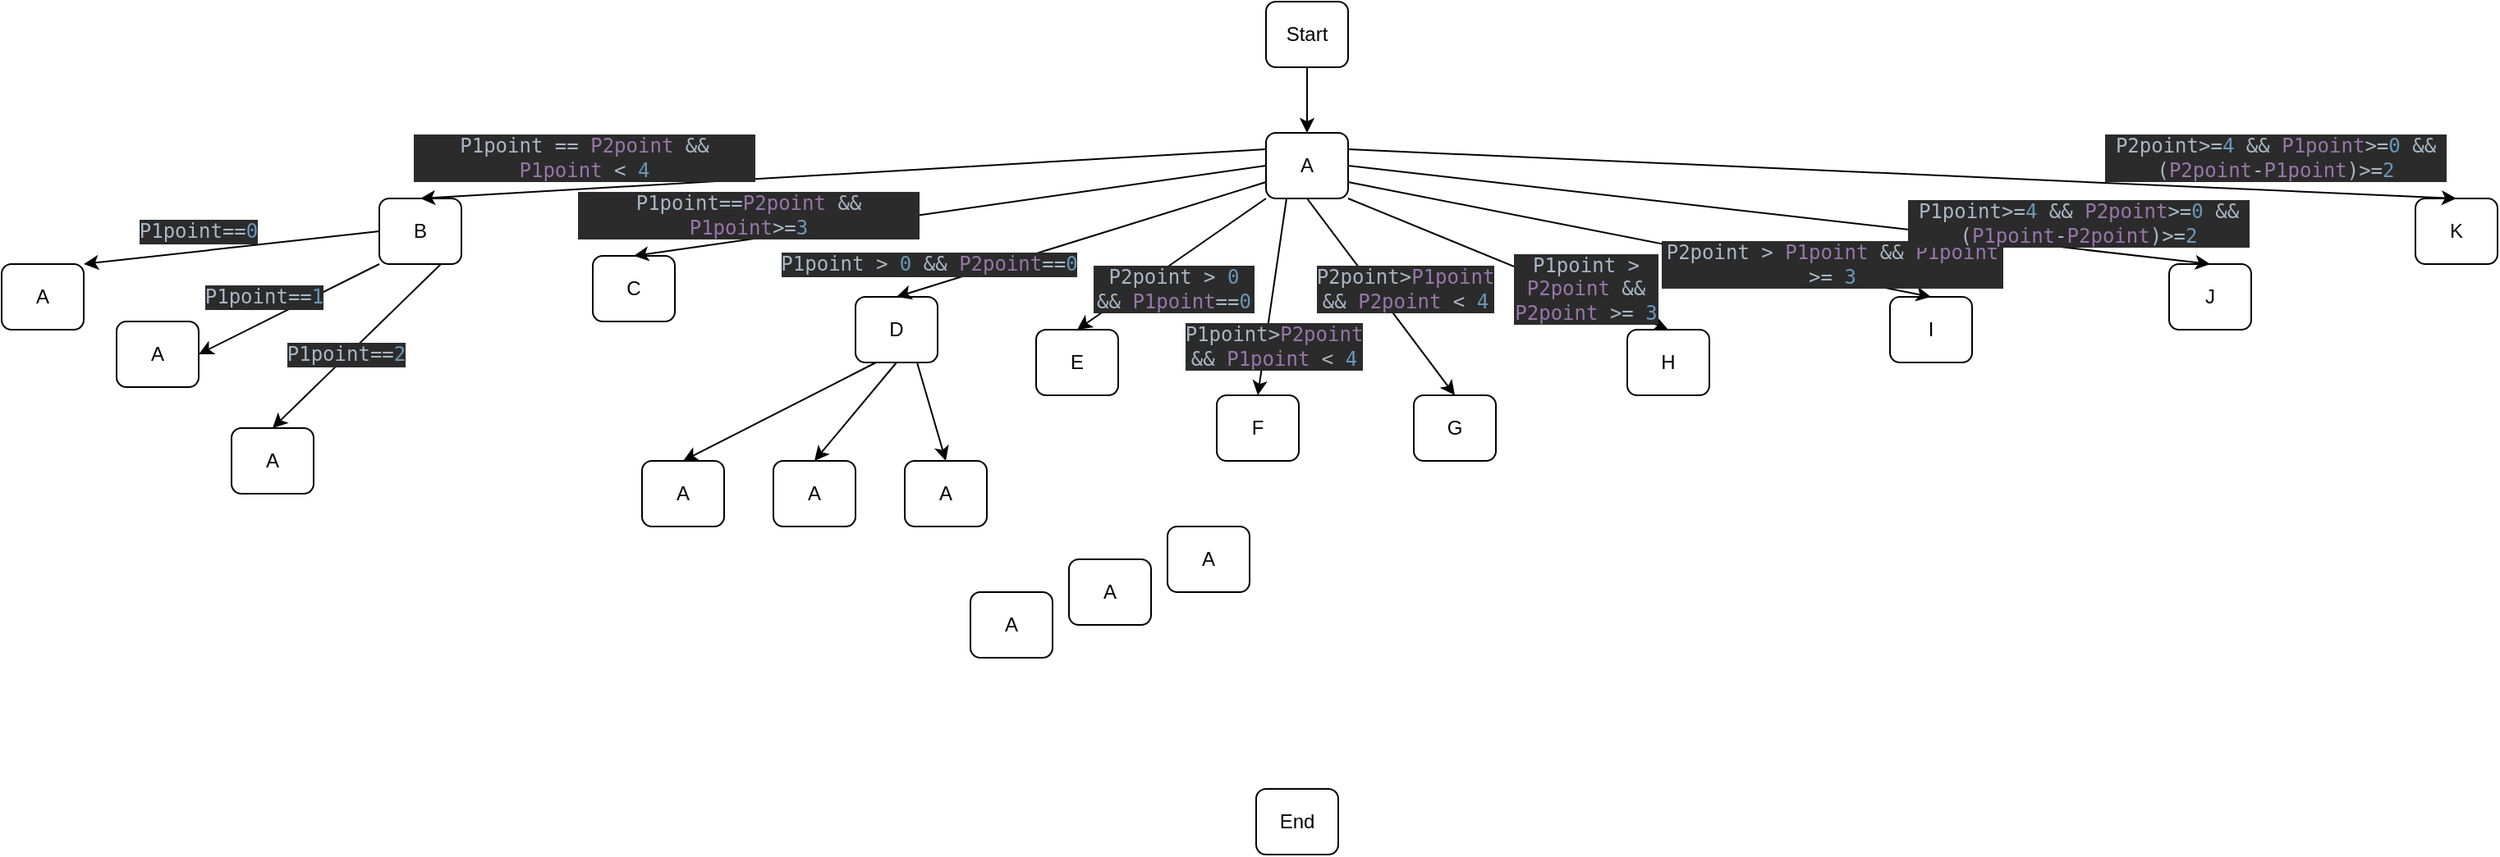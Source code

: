 <mxfile version="22.0.4" type="github">
  <diagram name="Page-1" id="KNPGCJ73LTZy2466NzOY">
    <mxGraphModel dx="2261" dy="790" grid="1" gridSize="10" guides="1" tooltips="1" connect="1" arrows="1" fold="1" page="1" pageScale="1" pageWidth="827" pageHeight="1169" math="0" shadow="0">
      <root>
        <mxCell id="0" />
        <mxCell id="1" parent="0" />
        <mxCell id="Ka95BDHejI1CNaogUQ2g-1" value="Start" style="rounded=1;whiteSpace=wrap;html=1;" vertex="1" parent="1">
          <mxGeometry x="370" y="80" width="50" height="40" as="geometry" />
        </mxCell>
        <mxCell id="Ka95BDHejI1CNaogUQ2g-2" value="A" style="rounded=1;whiteSpace=wrap;html=1;" vertex="1" parent="1">
          <mxGeometry x="370" y="160" width="50" height="40" as="geometry" />
        </mxCell>
        <mxCell id="Ka95BDHejI1CNaogUQ2g-3" value="A" style="rounded=1;whiteSpace=wrap;html=1;" vertex="1" parent="1">
          <mxGeometry x="70" y="360" width="50" height="40" as="geometry" />
        </mxCell>
        <mxCell id="Ka95BDHejI1CNaogUQ2g-4" value="A" style="rounded=1;whiteSpace=wrap;html=1;" vertex="1" parent="1">
          <mxGeometry x="-10" y="360" width="50" height="40" as="geometry" />
        </mxCell>
        <mxCell id="Ka95BDHejI1CNaogUQ2g-5" value="J" style="rounded=1;whiteSpace=wrap;html=1;" vertex="1" parent="1">
          <mxGeometry x="920" y="240" width="50" height="40" as="geometry" />
        </mxCell>
        <mxCell id="Ka95BDHejI1CNaogUQ2g-6" value="D" style="rounded=1;whiteSpace=wrap;html=1;" vertex="1" parent="1">
          <mxGeometry x="120" y="260" width="50" height="40" as="geometry" />
        </mxCell>
        <mxCell id="Ka95BDHejI1CNaogUQ2g-7" value="" style="endArrow=classic;html=1;rounded=0;exitX=0.5;exitY=1;exitDx=0;exitDy=0;entryX=0.5;entryY=0;entryDx=0;entryDy=0;" edge="1" parent="1" source="Ka95BDHejI1CNaogUQ2g-1" target="Ka95BDHejI1CNaogUQ2g-2">
          <mxGeometry width="50" height="50" relative="1" as="geometry">
            <mxPoint x="390" y="420" as="sourcePoint" />
            <mxPoint x="440" y="370" as="targetPoint" />
          </mxGeometry>
        </mxCell>
        <mxCell id="Ka95BDHejI1CNaogUQ2g-8" value="" style="endArrow=classic;html=1;rounded=0;exitX=0.25;exitY=1;exitDx=0;exitDy=0;entryX=0.5;entryY=0;entryDx=0;entryDy=0;" edge="1" parent="1" source="Ka95BDHejI1CNaogUQ2g-6" target="Ka95BDHejI1CNaogUQ2g-4">
          <mxGeometry width="50" height="50" relative="1" as="geometry">
            <mxPoint x="390" y="420" as="sourcePoint" />
            <mxPoint x="440" y="370" as="targetPoint" />
          </mxGeometry>
        </mxCell>
        <mxCell id="Ka95BDHejI1CNaogUQ2g-9" value="" style="endArrow=classic;html=1;rounded=0;exitX=0.5;exitY=1;exitDx=0;exitDy=0;entryX=0.5;entryY=0;entryDx=0;entryDy=0;" edge="1" parent="1" source="Ka95BDHejI1CNaogUQ2g-6" target="Ka95BDHejI1CNaogUQ2g-3">
          <mxGeometry width="50" height="50" relative="1" as="geometry">
            <mxPoint x="390" y="420" as="sourcePoint" />
            <mxPoint x="440" y="370" as="targetPoint" />
          </mxGeometry>
        </mxCell>
        <mxCell id="Ka95BDHejI1CNaogUQ2g-10" value="" style="endArrow=classic;html=1;rounded=0;entryX=0.5;entryY=0;entryDx=0;entryDy=0;exitX=1;exitY=1;exitDx=0;exitDy=0;" edge="1" parent="1" source="Ka95BDHejI1CNaogUQ2g-2" target="Ka95BDHejI1CNaogUQ2g-19">
          <mxGeometry width="50" height="50" relative="1" as="geometry">
            <mxPoint x="390" y="420" as="sourcePoint" />
            <mxPoint x="440" y="370" as="targetPoint" />
          </mxGeometry>
        </mxCell>
        <mxCell id="Ka95BDHejI1CNaogUQ2g-11" value="" style="endArrow=classic;html=1;rounded=0;exitX=0;exitY=1;exitDx=0;exitDy=0;entryX=0.5;entryY=0;entryDx=0;entryDy=0;" edge="1" parent="1" source="Ka95BDHejI1CNaogUQ2g-2" target="Ka95BDHejI1CNaogUQ2g-16">
          <mxGeometry width="50" height="50" relative="1" as="geometry">
            <mxPoint x="390" y="420" as="sourcePoint" />
            <mxPoint x="440" y="370" as="targetPoint" />
          </mxGeometry>
        </mxCell>
        <mxCell id="Ka95BDHejI1CNaogUQ2g-12" value="End" style="rounded=1;whiteSpace=wrap;html=1;" vertex="1" parent="1">
          <mxGeometry x="364" y="560" width="50" height="40" as="geometry" />
        </mxCell>
        <mxCell id="Ka95BDHejI1CNaogUQ2g-13" value="B" style="rounded=1;whiteSpace=wrap;html=1;" vertex="1" parent="1">
          <mxGeometry x="-170" y="200" width="50" height="40" as="geometry" />
        </mxCell>
        <mxCell id="Ka95BDHejI1CNaogUQ2g-14" value="K" style="rounded=1;whiteSpace=wrap;html=1;" vertex="1" parent="1">
          <mxGeometry x="1070" y="200" width="50" height="40" as="geometry" />
        </mxCell>
        <mxCell id="Ka95BDHejI1CNaogUQ2g-15" value="C" style="rounded=1;whiteSpace=wrap;html=1;" vertex="1" parent="1">
          <mxGeometry x="-40" y="235" width="50" height="40" as="geometry" />
        </mxCell>
        <mxCell id="Ka95BDHejI1CNaogUQ2g-16" value="E" style="rounded=1;whiteSpace=wrap;html=1;" vertex="1" parent="1">
          <mxGeometry x="230" y="280" width="50" height="40" as="geometry" />
        </mxCell>
        <mxCell id="Ka95BDHejI1CNaogUQ2g-17" value="F" style="rounded=1;whiteSpace=wrap;html=1;" vertex="1" parent="1">
          <mxGeometry x="340" y="320" width="50" height="40" as="geometry" />
        </mxCell>
        <mxCell id="Ka95BDHejI1CNaogUQ2g-18" value="G" style="rounded=1;whiteSpace=wrap;html=1;" vertex="1" parent="1">
          <mxGeometry x="460" y="320" width="50" height="40" as="geometry" />
        </mxCell>
        <mxCell id="Ka95BDHejI1CNaogUQ2g-19" value="H" style="rounded=1;whiteSpace=wrap;html=1;" vertex="1" parent="1">
          <mxGeometry x="590" y="280" width="50" height="40" as="geometry" />
        </mxCell>
        <mxCell id="Ka95BDHejI1CNaogUQ2g-20" value="I" style="rounded=1;whiteSpace=wrap;html=1;" vertex="1" parent="1">
          <mxGeometry x="750" y="260" width="50" height="40" as="geometry" />
        </mxCell>
        <mxCell id="Ka95BDHejI1CNaogUQ2g-22" value="" style="endArrow=classic;html=1;rounded=0;exitX=0.25;exitY=1;exitDx=0;exitDy=0;entryX=0.5;entryY=0;entryDx=0;entryDy=0;" edge="1" parent="1" source="Ka95BDHejI1CNaogUQ2g-2" target="Ka95BDHejI1CNaogUQ2g-17">
          <mxGeometry width="50" height="50" relative="1" as="geometry">
            <mxPoint x="390" y="420" as="sourcePoint" />
            <mxPoint x="440" y="370" as="targetPoint" />
          </mxGeometry>
        </mxCell>
        <mxCell id="Ka95BDHejI1CNaogUQ2g-24" value="" style="endArrow=classic;html=1;rounded=0;exitX=0;exitY=0.5;exitDx=0;exitDy=0;entryX=0.5;entryY=0;entryDx=0;entryDy=0;" edge="1" parent="1" source="Ka95BDHejI1CNaogUQ2g-2" target="Ka95BDHejI1CNaogUQ2g-15">
          <mxGeometry width="50" height="50" relative="1" as="geometry">
            <mxPoint x="390" y="420" as="sourcePoint" />
            <mxPoint x="440" y="370" as="targetPoint" />
          </mxGeometry>
        </mxCell>
        <mxCell id="Ka95BDHejI1CNaogUQ2g-25" value="" style="endArrow=classic;html=1;rounded=0;exitX=0;exitY=0.25;exitDx=0;exitDy=0;entryX=0.5;entryY=0;entryDx=0;entryDy=0;" edge="1" parent="1" source="Ka95BDHejI1CNaogUQ2g-2" target="Ka95BDHejI1CNaogUQ2g-13">
          <mxGeometry width="50" height="50" relative="1" as="geometry">
            <mxPoint x="390" y="420" as="sourcePoint" />
            <mxPoint x="440" y="370" as="targetPoint" />
          </mxGeometry>
        </mxCell>
        <mxCell id="Ka95BDHejI1CNaogUQ2g-26" value="" style="endArrow=classic;html=1;rounded=0;exitX=1;exitY=0.75;exitDx=0;exitDy=0;entryX=0.5;entryY=0;entryDx=0;entryDy=0;" edge="1" parent="1" source="Ka95BDHejI1CNaogUQ2g-2" target="Ka95BDHejI1CNaogUQ2g-20">
          <mxGeometry width="50" height="50" relative="1" as="geometry">
            <mxPoint x="390" y="420" as="sourcePoint" />
            <mxPoint x="440" y="370" as="targetPoint" />
          </mxGeometry>
        </mxCell>
        <mxCell id="Ka95BDHejI1CNaogUQ2g-27" value="" style="endArrow=classic;html=1;rounded=0;exitX=0.5;exitY=1;exitDx=0;exitDy=0;entryX=0.5;entryY=0;entryDx=0;entryDy=0;" edge="1" parent="1" source="Ka95BDHejI1CNaogUQ2g-2" target="Ka95BDHejI1CNaogUQ2g-18">
          <mxGeometry width="50" height="50" relative="1" as="geometry">
            <mxPoint x="390" y="420" as="sourcePoint" />
            <mxPoint x="440" y="370" as="targetPoint" />
          </mxGeometry>
        </mxCell>
        <mxCell id="Ka95BDHejI1CNaogUQ2g-28" value="" style="endArrow=classic;html=1;rounded=0;exitX=1;exitY=0.25;exitDx=0;exitDy=0;entryX=0.5;entryY=0;entryDx=0;entryDy=0;" edge="1" parent="1" source="Ka95BDHejI1CNaogUQ2g-2" target="Ka95BDHejI1CNaogUQ2g-14">
          <mxGeometry width="50" height="50" relative="1" as="geometry">
            <mxPoint x="390" y="420" as="sourcePoint" />
            <mxPoint x="440" y="370" as="targetPoint" />
          </mxGeometry>
        </mxCell>
        <mxCell id="Ka95BDHejI1CNaogUQ2g-29" value="" style="endArrow=classic;html=1;rounded=0;exitX=1;exitY=0.5;exitDx=0;exitDy=0;entryX=0.5;entryY=0;entryDx=0;entryDy=0;" edge="1" parent="1" source="Ka95BDHejI1CNaogUQ2g-2" target="Ka95BDHejI1CNaogUQ2g-5">
          <mxGeometry width="50" height="50" relative="1" as="geometry">
            <mxPoint x="390" y="420" as="sourcePoint" />
            <mxPoint x="440" y="370" as="targetPoint" />
          </mxGeometry>
        </mxCell>
        <mxCell id="Ka95BDHejI1CNaogUQ2g-30" value="&lt;div style=&quot;background-color: rgb(43, 43, 43); color: rgb(169, 183, 198); font-family: &amp;quot;JetBrains Mono&amp;quot;, monospace;&quot;&gt;P1point == &lt;span style=&quot;color:#9876aa;&quot;&gt;P2point &lt;/span&gt;&amp;amp;&amp;amp; &lt;span style=&quot;color:#9876aa;&quot;&gt;P1point &lt;/span&gt;&amp;lt; &lt;span style=&quot;color:#6897bb;&quot;&gt;4&lt;/span&gt;&lt;/div&gt;" style="text;html=1;strokeColor=none;fillColor=none;align=center;verticalAlign=middle;whiteSpace=wrap;rounded=0;" vertex="1" parent="1">
          <mxGeometry x="-150" y="160" width="210" height="30" as="geometry" />
        </mxCell>
        <mxCell id="Ka95BDHejI1CNaogUQ2g-33" value="&lt;div style=&quot;background-color: rgb(43, 43, 43); color: rgb(169, 183, 198); font-family: &amp;quot;JetBrains Mono&amp;quot;, monospace;&quot;&gt;P2point &amp;gt; &lt;span style=&quot;color:#6897bb;&quot;&gt;0 &lt;/span&gt;&amp;amp;&amp;amp; &lt;span style=&quot;color:#9876aa;&quot;&gt;P1point&lt;/span&gt;==&lt;span style=&quot;color:#6897bb;&quot;&gt;0&lt;/span&gt;&lt;/div&gt;" style="text;html=1;strokeColor=none;fillColor=none;align=center;verticalAlign=middle;whiteSpace=wrap;rounded=0;" vertex="1" parent="1">
          <mxGeometry x="264" y="240" width="100" height="30" as="geometry" />
        </mxCell>
        <mxCell id="Ka95BDHejI1CNaogUQ2g-34" value="&lt;div style=&quot;background-color: rgb(43, 43, 43); color: rgb(169, 183, 198); font-family: &amp;quot;JetBrains Mono&amp;quot;, monospace;&quot;&gt;P2point&amp;gt;&lt;span style=&quot;color:#9876aa;&quot;&gt;P1point &lt;/span&gt;&amp;amp;&amp;amp; &lt;span style=&quot;color:#9876aa;&quot;&gt;P2point &lt;/span&gt;&amp;lt; &lt;span style=&quot;color:#6897bb;&quot;&gt;4&lt;/span&gt;&lt;/div&gt;" style="text;html=1;strokeColor=none;fillColor=none;align=center;verticalAlign=middle;whiteSpace=wrap;rounded=0;" vertex="1" parent="1">
          <mxGeometry x="400" y="240" width="110" height="30" as="geometry" />
        </mxCell>
        <mxCell id="Ka95BDHejI1CNaogUQ2g-35" value="&lt;div style=&quot;background-color: rgb(43, 43, 43); color: rgb(169, 183, 198); font-family: &amp;quot;JetBrains Mono&amp;quot;, monospace;&quot;&gt;P1point &amp;gt; &lt;span style=&quot;color:#9876aa;&quot;&gt;P2point &lt;/span&gt;&amp;amp;&amp;amp; &lt;span style=&quot;color:#9876aa;&quot;&gt;P2point &lt;/span&gt;&amp;gt;= &lt;span style=&quot;color:#6897bb;&quot;&gt;3&lt;/span&gt;&lt;/div&gt;" style="text;html=1;strokeColor=none;fillColor=none;align=center;verticalAlign=middle;whiteSpace=wrap;rounded=0;" vertex="1" parent="1">
          <mxGeometry x="520" y="240" width="90" height="30" as="geometry" />
        </mxCell>
        <mxCell id="Ka95BDHejI1CNaogUQ2g-36" value="&lt;div style=&quot;background-color: rgb(43, 43, 43); color: rgb(169, 183, 198); font-family: &amp;quot;JetBrains Mono&amp;quot;, monospace;&quot;&gt;P2point &amp;gt; &lt;span style=&quot;color:#9876aa;&quot;&gt;P1point &lt;/span&gt;&amp;amp;&amp;amp; &lt;span style=&quot;color:#9876aa;&quot;&gt;P1point &lt;/span&gt;&amp;gt;= &lt;span style=&quot;color:#6897bb;&quot;&gt;3&lt;/span&gt;&lt;/div&gt;" style="text;html=1;strokeColor=none;fillColor=none;align=center;verticalAlign=middle;whiteSpace=wrap;rounded=0;" vertex="1" parent="1">
          <mxGeometry x="610" y="225" width="210" height="30" as="geometry" />
        </mxCell>
        <mxCell id="Ka95BDHejI1CNaogUQ2g-37" value="&lt;div style=&quot;background-color: rgb(43, 43, 43); color: rgb(169, 183, 198); font-family: &amp;quot;JetBrains Mono&amp;quot;, monospace;&quot;&gt;P1point&amp;gt;=&lt;span style=&quot;color:#6897bb;&quot;&gt;4 &lt;/span&gt;&amp;amp;&amp;amp; &lt;span style=&quot;color:#9876aa;&quot;&gt;P2point&lt;/span&gt;&amp;gt;=&lt;span style=&quot;color:#6897bb;&quot;&gt;0 &lt;/span&gt;&amp;amp;&amp;amp; (&lt;span style=&quot;color:#9876aa;&quot;&gt;P1point&lt;/span&gt;-&lt;span style=&quot;color:#9876aa;&quot;&gt;P2point&lt;/span&gt;)&amp;gt;=&lt;span style=&quot;color:#6897bb;&quot;&gt;2&lt;/span&gt;&lt;/div&gt;" style="text;html=1;strokeColor=none;fillColor=none;align=center;verticalAlign=middle;whiteSpace=wrap;rounded=0;" vertex="1" parent="1">
          <mxGeometry x="760" y="200" width="210" height="30" as="geometry" />
        </mxCell>
        <mxCell id="Ka95BDHejI1CNaogUQ2g-38" value="&lt;div style=&quot;background-color: rgb(43, 43, 43); color: rgb(169, 183, 198); font-family: &amp;quot;JetBrains Mono&amp;quot;, monospace;&quot;&gt;P2point&amp;gt;=&lt;span style=&quot;color:#6897bb;&quot;&gt;4 &lt;/span&gt;&amp;amp;&amp;amp; &lt;span style=&quot;color:#9876aa;&quot;&gt;P1point&lt;/span&gt;&amp;gt;=&lt;span style=&quot;color:#6897bb;&quot;&gt;0 &lt;/span&gt;&amp;amp;&amp;amp; (&lt;span style=&quot;color:#9876aa;&quot;&gt;P2point&lt;/span&gt;-&lt;span style=&quot;color:#9876aa;&quot;&gt;P1point&lt;/span&gt;)&amp;gt;=&lt;span style=&quot;color:#6897bb;&quot;&gt;2&lt;/span&gt;&lt;/div&gt;" style="text;html=1;strokeColor=none;fillColor=none;align=center;verticalAlign=middle;whiteSpace=wrap;rounded=0;" vertex="1" parent="1">
          <mxGeometry x="880" y="160" width="210" height="30" as="geometry" />
        </mxCell>
        <mxCell id="Ka95BDHejI1CNaogUQ2g-39" value="" style="endArrow=classic;html=1;rounded=0;exitX=0;exitY=0.75;exitDx=0;exitDy=0;entryX=0.5;entryY=0;entryDx=0;entryDy=0;" edge="1" parent="1" source="Ka95BDHejI1CNaogUQ2g-2" target="Ka95BDHejI1CNaogUQ2g-6">
          <mxGeometry width="50" height="50" relative="1" as="geometry">
            <mxPoint x="370" y="190" as="sourcePoint" />
            <mxPoint x="145" y="260" as="targetPoint" />
          </mxGeometry>
        </mxCell>
        <mxCell id="Ka95BDHejI1CNaogUQ2g-32" value="&lt;div style=&quot;background-color: rgb(43, 43, 43); color: rgb(169, 183, 198); font-family: &amp;quot;JetBrains Mono&amp;quot;, monospace;&quot;&gt;P1point &amp;gt; &lt;span style=&quot;color:#6897bb;&quot;&gt;0 &lt;/span&gt;&amp;amp;&amp;amp; &lt;span style=&quot;color:#9876aa;&quot;&gt;P2point&lt;/span&gt;==&lt;span style=&quot;color:#6897bb;&quot;&gt;0&lt;/span&gt;&lt;/div&gt;" style="text;html=1;strokeColor=none;fillColor=none;align=center;verticalAlign=middle;whiteSpace=wrap;rounded=0;" vertex="1" parent="1">
          <mxGeometry x="60" y="225" width="210" height="30" as="geometry" />
        </mxCell>
        <mxCell id="Ka95BDHejI1CNaogUQ2g-40" value="&lt;div style=&quot;background-color: rgb(43, 43, 43); color: rgb(169, 183, 198); font-family: &amp;quot;JetBrains Mono&amp;quot;, monospace;&quot;&gt;P1point==&lt;span style=&quot;color:#9876aa;&quot;&gt;P2point &lt;/span&gt;&amp;amp;&amp;amp; &lt;span style=&quot;color:#9876aa;&quot;&gt;P1point&lt;/span&gt;&amp;gt;=&lt;span style=&quot;color:#6897bb;&quot;&gt;3&lt;/span&gt;&lt;/div&gt;" style="text;html=1;strokeColor=none;fillColor=none;align=center;verticalAlign=middle;whiteSpace=wrap;rounded=0;" vertex="1" parent="1">
          <mxGeometry x="-50" y="195" width="210" height="30" as="geometry" />
        </mxCell>
        <mxCell id="Ka95BDHejI1CNaogUQ2g-41" value="&lt;div style=&quot;background-color: rgb(43, 43, 43); color: rgb(169, 183, 198); font-family: &amp;quot;JetBrains Mono&amp;quot;, monospace;&quot;&gt;P1point&amp;gt;&lt;span style=&quot;color:#9876aa;&quot;&gt;P2point &lt;/span&gt;&amp;amp;&amp;amp; &lt;span style=&quot;color:#9876aa;&quot;&gt;P1point &lt;/span&gt;&amp;lt; &lt;span style=&quot;color:#6897bb;&quot;&gt;4&lt;/span&gt;&lt;/div&gt;" style="text;html=1;strokeColor=none;fillColor=none;align=center;verticalAlign=middle;whiteSpace=wrap;rounded=0;" vertex="1" parent="1">
          <mxGeometry x="340" y="275" width="70" height="30" as="geometry" />
        </mxCell>
        <mxCell id="Ka95BDHejI1CNaogUQ2g-42" value="A" style="rounded=1;whiteSpace=wrap;html=1;" vertex="1" parent="1">
          <mxGeometry x="-260" y="340" width="50" height="40" as="geometry" />
        </mxCell>
        <mxCell id="Ka95BDHejI1CNaogUQ2g-43" value="A" style="rounded=1;whiteSpace=wrap;html=1;" vertex="1" parent="1">
          <mxGeometry x="-330" y="275" width="50" height="40" as="geometry" />
        </mxCell>
        <mxCell id="Ka95BDHejI1CNaogUQ2g-44" value="A" style="rounded=1;whiteSpace=wrap;html=1;" vertex="1" parent="1">
          <mxGeometry x="-400" y="240" width="50" height="40" as="geometry" />
        </mxCell>
        <mxCell id="Ka95BDHejI1CNaogUQ2g-45" value="" style="endArrow=classic;html=1;rounded=0;entryX=0.5;entryY=0;entryDx=0;entryDy=0;exitX=0.75;exitY=1;exitDx=0;exitDy=0;" edge="1" parent="1" source="Ka95BDHejI1CNaogUQ2g-13" target="Ka95BDHejI1CNaogUQ2g-42">
          <mxGeometry width="50" height="50" relative="1" as="geometry">
            <mxPoint x="30" y="480" as="sourcePoint" />
            <mxPoint x="80" y="430" as="targetPoint" />
          </mxGeometry>
        </mxCell>
        <mxCell id="Ka95BDHejI1CNaogUQ2g-46" value="" style="endArrow=classic;html=1;rounded=0;entryX=1;entryY=0.5;entryDx=0;entryDy=0;exitX=0;exitY=1;exitDx=0;exitDy=0;" edge="1" parent="1" source="Ka95BDHejI1CNaogUQ2g-13" target="Ka95BDHejI1CNaogUQ2g-43">
          <mxGeometry width="50" height="50" relative="1" as="geometry">
            <mxPoint x="30" y="480" as="sourcePoint" />
            <mxPoint x="80" y="430" as="targetPoint" />
          </mxGeometry>
        </mxCell>
        <mxCell id="Ka95BDHejI1CNaogUQ2g-47" value="" style="endArrow=classic;html=1;rounded=0;exitX=0;exitY=0.5;exitDx=0;exitDy=0;entryX=1;entryY=0;entryDx=0;entryDy=0;" edge="1" parent="1" source="Ka95BDHejI1CNaogUQ2g-13" target="Ka95BDHejI1CNaogUQ2g-44">
          <mxGeometry width="50" height="50" relative="1" as="geometry">
            <mxPoint x="-180" y="230" as="sourcePoint" />
            <mxPoint x="80" y="430" as="targetPoint" />
          </mxGeometry>
        </mxCell>
        <mxCell id="Ka95BDHejI1CNaogUQ2g-48" value="&lt;div style=&quot;background-color: rgb(43, 43, 43); color: rgb(169, 183, 198); font-family: &amp;quot;JetBrains Mono&amp;quot;, monospace;&quot;&gt;P1point==&lt;span style=&quot;color:#6897bb;&quot;&gt;0&lt;/span&gt;&lt;/div&gt;" style="text;html=1;strokeColor=none;fillColor=none;align=center;verticalAlign=middle;whiteSpace=wrap;rounded=0;" vertex="1" parent="1">
          <mxGeometry x="-310" y="205" width="60" height="30" as="geometry" />
        </mxCell>
        <mxCell id="Ka95BDHejI1CNaogUQ2g-49" value="&lt;div style=&quot;background-color: rgb(43, 43, 43); color: rgb(169, 183, 198); font-family: &amp;quot;JetBrains Mono&amp;quot;, monospace;&quot;&gt;&lt;div style=&quot;&quot;&gt;P1point==&lt;span style=&quot;color:#6897bb;&quot;&gt;1&lt;/span&gt;&lt;/div&gt;&lt;/div&gt;" style="text;html=1;strokeColor=none;fillColor=none;align=center;verticalAlign=middle;whiteSpace=wrap;rounded=0;" vertex="1" parent="1">
          <mxGeometry x="-270" y="245" width="60" height="30" as="geometry" />
        </mxCell>
        <mxCell id="Ka95BDHejI1CNaogUQ2g-50" value="&lt;div style=&quot;background-color: rgb(43, 43, 43); color: rgb(169, 183, 198); font-family: &amp;quot;JetBrains Mono&amp;quot;, monospace;&quot;&gt;&lt;div style=&quot;&quot;&gt;P1point==&lt;span style=&quot;color:#6897bb;&quot;&gt;2&lt;/span&gt;&lt;/div&gt;&lt;/div&gt;" style="text;html=1;strokeColor=none;fillColor=none;align=center;verticalAlign=middle;whiteSpace=wrap;rounded=0;" vertex="1" parent="1">
          <mxGeometry x="-220" y="280" width="60" height="30" as="geometry" />
        </mxCell>
        <mxCell id="Ka95BDHejI1CNaogUQ2g-51" value="A" style="rounded=1;whiteSpace=wrap;html=1;" vertex="1" parent="1">
          <mxGeometry x="150" y="360" width="50" height="40" as="geometry" />
        </mxCell>
        <mxCell id="Ka95BDHejI1CNaogUQ2g-52" value="" style="endArrow=classic;html=1;rounded=0;entryX=0.5;entryY=0;entryDx=0;entryDy=0;exitX=0.75;exitY=1;exitDx=0;exitDy=0;" edge="1" parent="1" source="Ka95BDHejI1CNaogUQ2g-6" target="Ka95BDHejI1CNaogUQ2g-51">
          <mxGeometry width="50" height="50" relative="1" as="geometry">
            <mxPoint x="160" y="300" as="sourcePoint" />
            <mxPoint x="80" y="330" as="targetPoint" />
          </mxGeometry>
        </mxCell>
        <mxCell id="Ka95BDHejI1CNaogUQ2g-53" value="A" style="rounded=1;whiteSpace=wrap;html=1;" vertex="1" parent="1">
          <mxGeometry x="190" y="440" width="50" height="40" as="geometry" />
        </mxCell>
        <mxCell id="Ka95BDHejI1CNaogUQ2g-54" value="A" style="rounded=1;whiteSpace=wrap;html=1;" vertex="1" parent="1">
          <mxGeometry x="250" y="420" width="50" height="40" as="geometry" />
        </mxCell>
        <mxCell id="Ka95BDHejI1CNaogUQ2g-55" value="A" style="rounded=1;whiteSpace=wrap;html=1;" vertex="1" parent="1">
          <mxGeometry x="310" y="400" width="50" height="40" as="geometry" />
        </mxCell>
      </root>
    </mxGraphModel>
  </diagram>
</mxfile>
